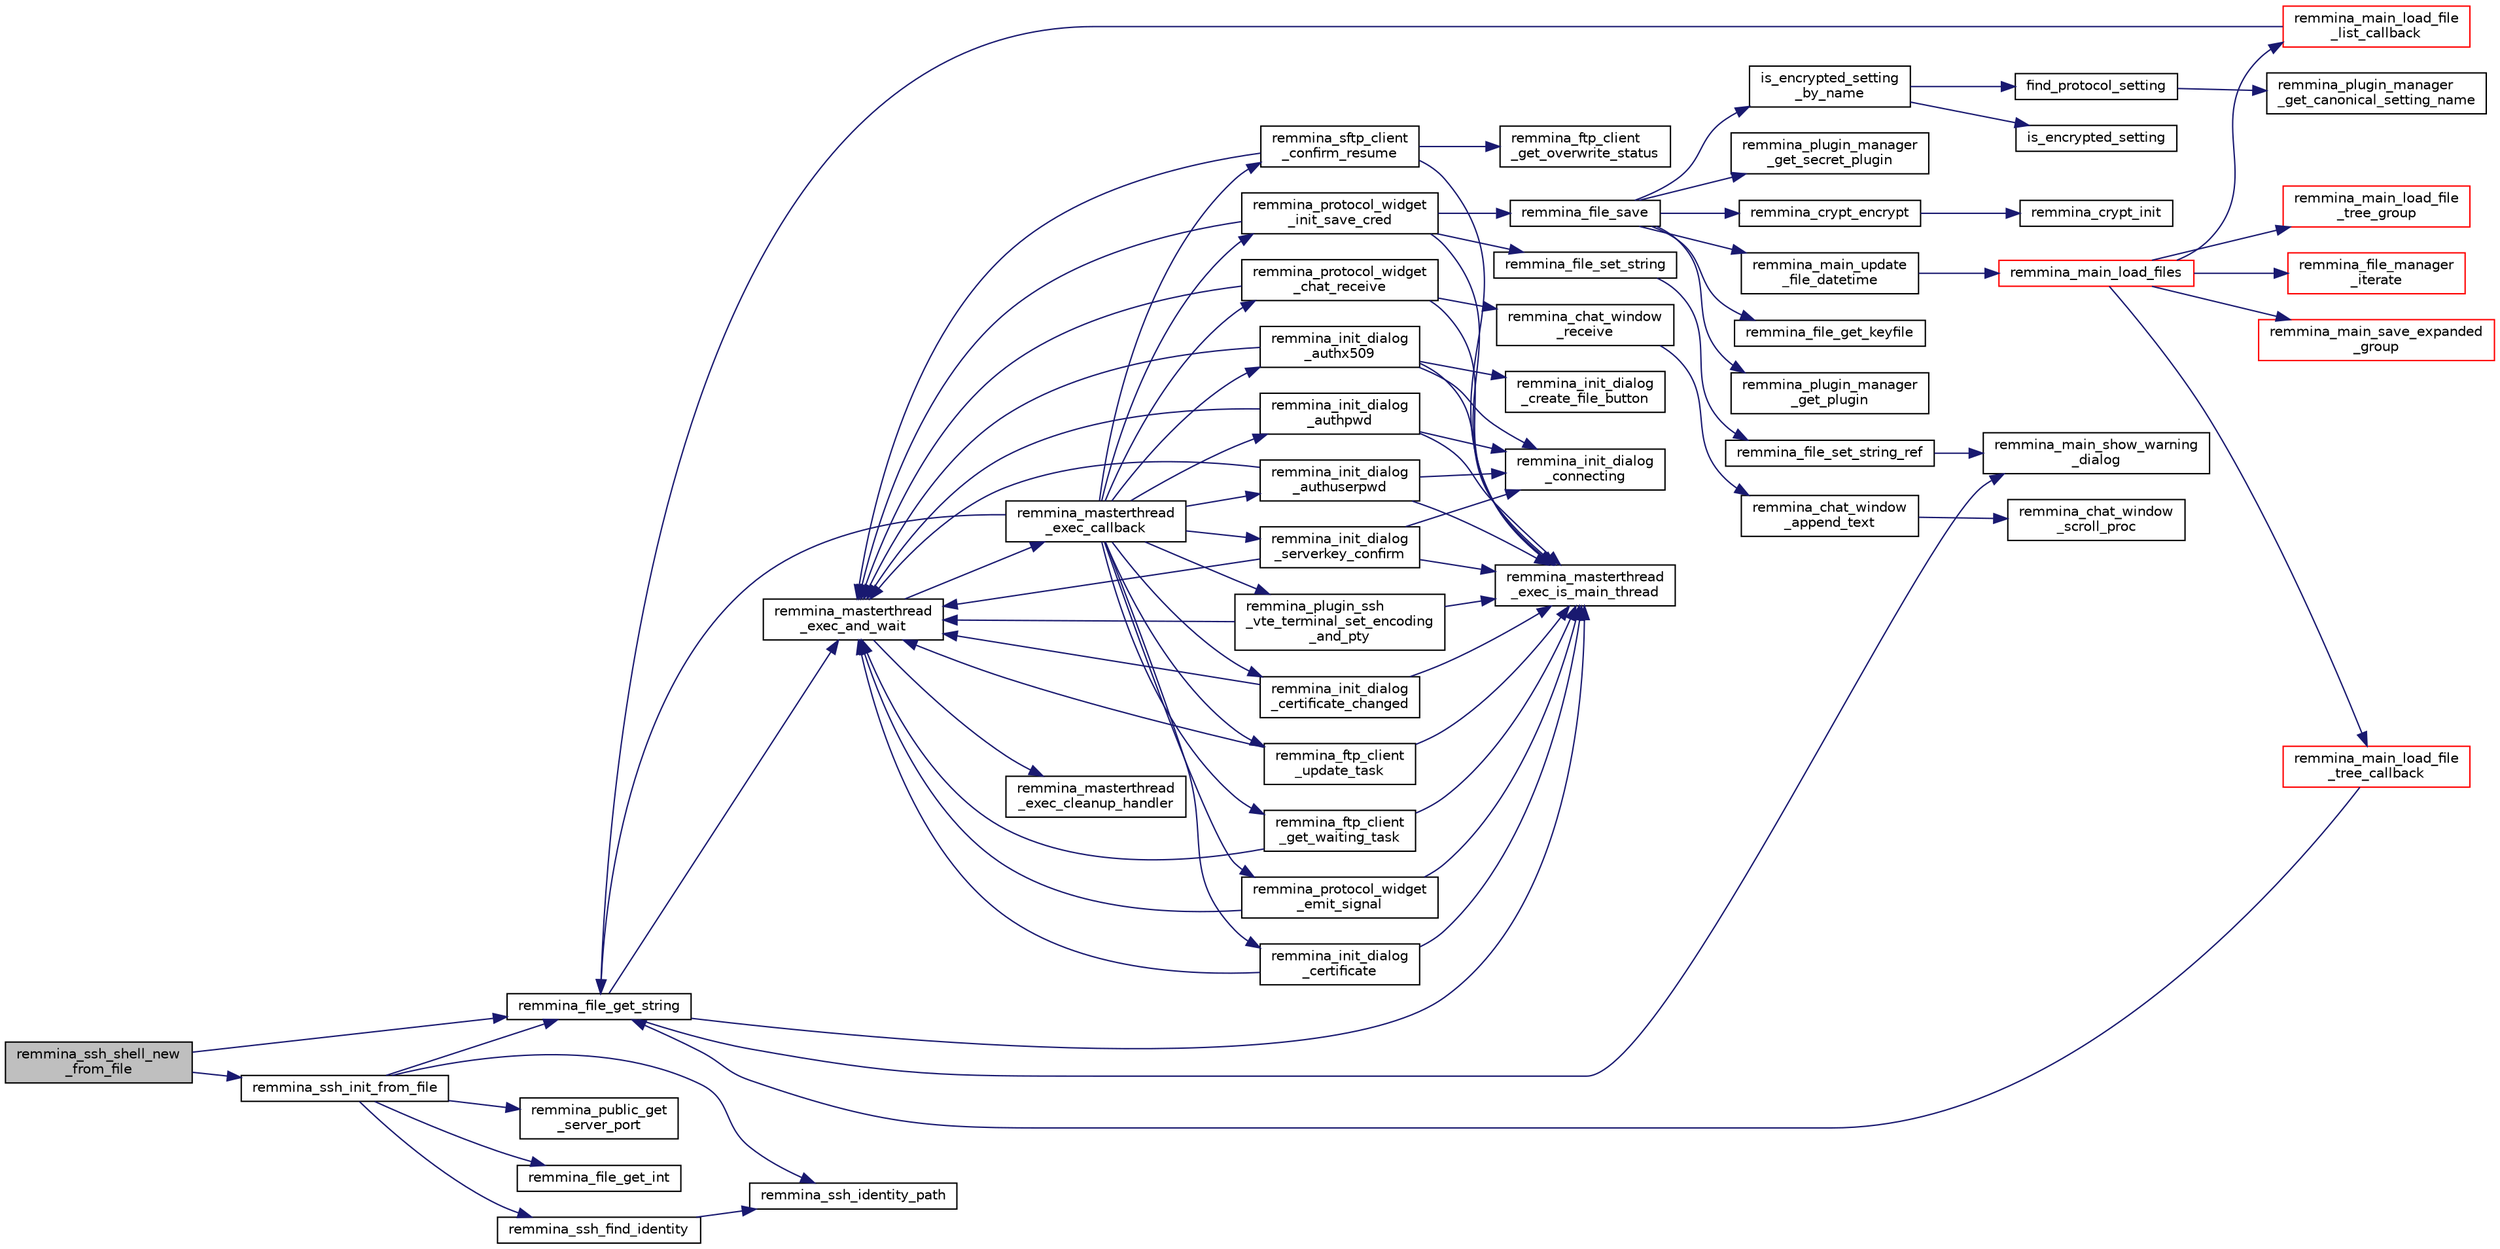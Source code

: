 digraph "remmina_ssh_shell_new_from_file"
{
  edge [fontname="Helvetica",fontsize="10",labelfontname="Helvetica",labelfontsize="10"];
  node [fontname="Helvetica",fontsize="10",shape=record];
  rankdir="LR";
  Node661 [label="remmina_ssh_shell_new\l_from_file",height=0.2,width=0.4,color="black", fillcolor="grey75", style="filled", fontcolor="black"];
  Node661 -> Node662 [color="midnightblue",fontsize="10",style="solid",fontname="Helvetica"];
  Node662 [label="remmina_ssh_init_from_file",height=0.2,width=0.4,color="black", fillcolor="white", style="filled",URL="$remmina__ssh_8c.html#a029fc6b0f826502181196254e8ba511a"];
  Node662 -> Node663 [color="midnightblue",fontsize="10",style="solid",fontname="Helvetica"];
  Node663 [label="remmina_file_get_string",height=0.2,width=0.4,color="black", fillcolor="white", style="filled",URL="$remmina__file_8c.html#a8eb1b213d9d08c6ad13683ce05f4355e"];
  Node663 -> Node664 [color="midnightblue",fontsize="10",style="solid",fontname="Helvetica"];
  Node664 [label="remmina_masterthread\l_exec_is_main_thread",height=0.2,width=0.4,color="black", fillcolor="white", style="filled",URL="$remmina__masterthread__exec_8c.html#a3a52e863a3a3da6da6bb5d36c13b7ff4"];
  Node663 -> Node665 [color="midnightblue",fontsize="10",style="solid",fontname="Helvetica"];
  Node665 [label="remmina_masterthread\l_exec_and_wait",height=0.2,width=0.4,color="black", fillcolor="white", style="filled",URL="$remmina__masterthread__exec_8c.html#a14628c2470cac50e87916a70ea05c97d"];
  Node665 -> Node666 [color="midnightblue",fontsize="10",style="solid",fontname="Helvetica"];
  Node666 [label="remmina_masterthread\l_exec_cleanup_handler",height=0.2,width=0.4,color="black", fillcolor="white", style="filled",URL="$remmina__masterthread__exec_8c.html#a94985f15fd0d27c037824ee90b0ecd3c"];
  Node665 -> Node667 [color="midnightblue",fontsize="10",style="solid",fontname="Helvetica"];
  Node667 [label="remmina_masterthread\l_exec_callback",height=0.2,width=0.4,color="black", fillcolor="white", style="filled",URL="$remmina__masterthread__exec_8c.html#ae5c4d736f1856249c255430e010a179f"];
  Node667 -> Node668 [color="midnightblue",fontsize="10",style="solid",fontname="Helvetica"];
  Node668 [label="remmina_protocol_widget\l_init_save_cred",height=0.2,width=0.4,color="black", fillcolor="white", style="filled",URL="$remmina__protocol__widget_8c.html#a7ac09ee83afa8a1a60cadf56b0ec83a6"];
  Node668 -> Node664 [color="midnightblue",fontsize="10",style="solid",fontname="Helvetica"];
  Node668 -> Node665 [color="midnightblue",fontsize="10",style="solid",fontname="Helvetica"];
  Node668 -> Node669 [color="midnightblue",fontsize="10",style="solid",fontname="Helvetica"];
  Node669 [label="remmina_file_set_string",height=0.2,width=0.4,color="black", fillcolor="white", style="filled",URL="$remmina__file_8c.html#a85ca1ca2d0bf9ef29e490c6f4527a954"];
  Node669 -> Node670 [color="midnightblue",fontsize="10",style="solid",fontname="Helvetica"];
  Node670 [label="remmina_file_set_string_ref",height=0.2,width=0.4,color="black", fillcolor="white", style="filled",URL="$remmina__file_8c.html#a74951c1067a1a5e1341f5e1c1206dec6"];
  Node670 -> Node671 [color="midnightblue",fontsize="10",style="solid",fontname="Helvetica"];
  Node671 [label="remmina_main_show_warning\l_dialog",height=0.2,width=0.4,color="black", fillcolor="white", style="filled",URL="$remmina__main_8c.html#ad99b9c0bf2fa8c166a8b4a09e06ffdf7"];
  Node668 -> Node672 [color="midnightblue",fontsize="10",style="solid",fontname="Helvetica"];
  Node672 [label="remmina_file_save",height=0.2,width=0.4,color="black", fillcolor="white", style="filled",URL="$remmina__file_8c.html#a8c893a5deec9bc446bd89cc9973416c7"];
  Node672 -> Node673 [color="midnightblue",fontsize="10",style="solid",fontname="Helvetica"];
  Node673 [label="remmina_file_get_keyfile",height=0.2,width=0.4,color="black", fillcolor="white", style="filled",URL="$remmina__file_8c.html#a89ec355adbf6e03ad16d7faf810af46f"];
  Node672 -> Node674 [color="midnightblue",fontsize="10",style="solid",fontname="Helvetica"];
  Node674 [label="remmina_plugin_manager\l_get_plugin",height=0.2,width=0.4,color="black", fillcolor="white", style="filled",URL="$remmina__plugin__manager_8c.html#a3872c8656a8a3d5147bcc603471c1932"];
  Node672 -> Node675 [color="midnightblue",fontsize="10",style="solid",fontname="Helvetica"];
  Node675 [label="remmina_plugin_manager\l_get_secret_plugin",height=0.2,width=0.4,color="black", fillcolor="white", style="filled",URL="$remmina__plugin__manager_8c.html#ad380a98f6624aa8c830015c8b428b7b4"];
  Node672 -> Node676 [color="midnightblue",fontsize="10",style="solid",fontname="Helvetica"];
  Node676 [label="is_encrypted_setting\l_by_name",height=0.2,width=0.4,color="black", fillcolor="white", style="filled",URL="$remmina__file_8c.html#a72580559fa04082418a993fec4c77281"];
  Node676 -> Node677 [color="midnightblue",fontsize="10",style="solid",fontname="Helvetica"];
  Node677 [label="find_protocol_setting",height=0.2,width=0.4,color="black", fillcolor="white", style="filled",URL="$remmina__file_8c.html#acc88ee6f5ba73bf9c3b05ab9368c952f"];
  Node677 -> Node678 [color="midnightblue",fontsize="10",style="solid",fontname="Helvetica"];
  Node678 [label="remmina_plugin_manager\l_get_canonical_setting_name",height=0.2,width=0.4,color="black", fillcolor="white", style="filled",URL="$remmina__plugin__manager_8c.html#af60b8edfa50563ae4c7593efc3deed55"];
  Node676 -> Node679 [color="midnightblue",fontsize="10",style="solid",fontname="Helvetica"];
  Node679 [label="is_encrypted_setting",height=0.2,width=0.4,color="black", fillcolor="white", style="filled",URL="$remmina__file_8c.html#a29920ae737817d3f6c673bacbbf11ca1"];
  Node672 -> Node680 [color="midnightblue",fontsize="10",style="solid",fontname="Helvetica"];
  Node680 [label="remmina_crypt_encrypt",height=0.2,width=0.4,color="black", fillcolor="white", style="filled",URL="$remmina__crypt_8c.html#aa02cf0fed3eb68d6a89815c3ba3bf7b1"];
  Node680 -> Node681 [color="midnightblue",fontsize="10",style="solid",fontname="Helvetica"];
  Node681 [label="remmina_crypt_init",height=0.2,width=0.4,color="black", fillcolor="white", style="filled",URL="$remmina__crypt_8c.html#ae097c169aefdd5d83a57fc1bde511171"];
  Node672 -> Node682 [color="midnightblue",fontsize="10",style="solid",fontname="Helvetica"];
  Node682 [label="remmina_main_update\l_file_datetime",height=0.2,width=0.4,color="black", fillcolor="white", style="filled",URL="$remmina__main_8c.html#a5ae0372dafe41f96a09097c07d1b270a"];
  Node682 -> Node683 [color="midnightblue",fontsize="10",style="solid",fontname="Helvetica"];
  Node683 [label="remmina_main_load_files",height=0.2,width=0.4,color="red", fillcolor="white", style="filled",URL="$remmina__main_8c.html#a3617295e74fa84edbd41dedc601402a7"];
  Node683 -> Node684 [color="midnightblue",fontsize="10",style="solid",fontname="Helvetica"];
  Node684 [label="remmina_main_save_expanded\l_group",height=0.2,width=0.4,color="red", fillcolor="white", style="filled",URL="$remmina__main_8c.html#ad8744dc59ba8072ffdf557b6c94e9f40"];
  Node683 -> Node689 [color="midnightblue",fontsize="10",style="solid",fontname="Helvetica"];
  Node689 [label="remmina_main_load_file\l_tree_group",height=0.2,width=0.4,color="red", fillcolor="white", style="filled",URL="$remmina__main_8c.html#aa46e6b815c241d32a476a29053dbf296"];
  Node683 -> Node700 [color="midnightblue",fontsize="10",style="solid",fontname="Helvetica"];
  Node700 [label="remmina_file_manager\l_iterate",height=0.2,width=0.4,color="red", fillcolor="white", style="filled",URL="$remmina__file__manager_8c.html#a55a717aafc046713380bd2c55f29165a"];
  Node683 -> Node701 [color="midnightblue",fontsize="10",style="solid",fontname="Helvetica"];
  Node701 [label="remmina_main_load_file\l_tree_callback",height=0.2,width=0.4,color="red", fillcolor="white", style="filled",URL="$remmina__main_8c.html#ae32574ebe06b1a24f135af9379e663b4"];
  Node701 -> Node663 [color="midnightblue",fontsize="10",style="solid",fontname="Helvetica"];
  Node683 -> Node707 [color="midnightblue",fontsize="10",style="solid",fontname="Helvetica"];
  Node707 [label="remmina_main_load_file\l_list_callback",height=0.2,width=0.4,color="red", fillcolor="white", style="filled",URL="$remmina__main_8c.html#a71f485dba1b11bf8cba129920767b5e6"];
  Node707 -> Node663 [color="midnightblue",fontsize="10",style="solid",fontname="Helvetica"];
  Node667 -> Node715 [color="midnightblue",fontsize="10",style="solid",fontname="Helvetica"];
  Node715 [label="remmina_protocol_widget\l_chat_receive",height=0.2,width=0.4,color="black", fillcolor="white", style="filled",URL="$remmina__protocol__widget_8c.html#ae2522242b3f39ee84ee8cf75170de0c0"];
  Node715 -> Node664 [color="midnightblue",fontsize="10",style="solid",fontname="Helvetica"];
  Node715 -> Node665 [color="midnightblue",fontsize="10",style="solid",fontname="Helvetica"];
  Node715 -> Node716 [color="midnightblue",fontsize="10",style="solid",fontname="Helvetica"];
  Node716 [label="remmina_chat_window\l_receive",height=0.2,width=0.4,color="black", fillcolor="white", style="filled",URL="$remmina__chat__window_8c.html#a45724aed5474dd741563ffbf89237022"];
  Node716 -> Node717 [color="midnightblue",fontsize="10",style="solid",fontname="Helvetica"];
  Node717 [label="remmina_chat_window\l_append_text",height=0.2,width=0.4,color="black", fillcolor="white", style="filled",URL="$remmina__chat__window_8c.html#adfffc86df4856aabe2593de07742985f"];
  Node717 -> Node718 [color="midnightblue",fontsize="10",style="solid",fontname="Helvetica"];
  Node718 [label="remmina_chat_window\l_scroll_proc",height=0.2,width=0.4,color="black", fillcolor="white", style="filled",URL="$remmina__chat__window_8c.html#a2a4bc3ded8ebf89c8f60d9b565fe2d70"];
  Node667 -> Node663 [color="midnightblue",fontsize="10",style="solid",fontname="Helvetica"];
  Node667 -> Node719 [color="midnightblue",fontsize="10",style="solid",fontname="Helvetica"];
  Node719 [label="remmina_init_dialog\l_serverkey_confirm",height=0.2,width=0.4,color="black", fillcolor="white", style="filled",URL="$remmina__init__dialog_8c.html#a11fba22fe5f7f85985e01b499a52e534"];
  Node719 -> Node664 [color="midnightblue",fontsize="10",style="solid",fontname="Helvetica"];
  Node719 -> Node665 [color="midnightblue",fontsize="10",style="solid",fontname="Helvetica"];
  Node719 -> Node720 [color="midnightblue",fontsize="10",style="solid",fontname="Helvetica"];
  Node720 [label="remmina_init_dialog\l_connecting",height=0.2,width=0.4,color="black", fillcolor="white", style="filled",URL="$remmina__init__dialog_8c.html#a7602c5b714e02a10506977dd983e7446"];
  Node667 -> Node721 [color="midnightblue",fontsize="10",style="solid",fontname="Helvetica"];
  Node721 [label="remmina_init_dialog\l_authpwd",height=0.2,width=0.4,color="black", fillcolor="white", style="filled",URL="$remmina__init__dialog_8c.html#a755fc90b41b65cd6106915ab501433fa"];
  Node721 -> Node664 [color="midnightblue",fontsize="10",style="solid",fontname="Helvetica"];
  Node721 -> Node665 [color="midnightblue",fontsize="10",style="solid",fontname="Helvetica"];
  Node721 -> Node720 [color="midnightblue",fontsize="10",style="solid",fontname="Helvetica"];
  Node667 -> Node722 [color="midnightblue",fontsize="10",style="solid",fontname="Helvetica"];
  Node722 [label="remmina_init_dialog\l_authuserpwd",height=0.2,width=0.4,color="black", fillcolor="white", style="filled",URL="$remmina__init__dialog_8c.html#ad941f2348cd1752fc9d58c263690726c"];
  Node722 -> Node664 [color="midnightblue",fontsize="10",style="solid",fontname="Helvetica"];
  Node722 -> Node665 [color="midnightblue",fontsize="10",style="solid",fontname="Helvetica"];
  Node722 -> Node720 [color="midnightblue",fontsize="10",style="solid",fontname="Helvetica"];
  Node667 -> Node723 [color="midnightblue",fontsize="10",style="solid",fontname="Helvetica"];
  Node723 [label="remmina_init_dialog\l_certificate",height=0.2,width=0.4,color="black", fillcolor="white", style="filled",URL="$remmina__init__dialog_8c.html#abd47233840e1eefc1d511bc4e153b98b"];
  Node723 -> Node664 [color="midnightblue",fontsize="10",style="solid",fontname="Helvetica"];
  Node723 -> Node665 [color="midnightblue",fontsize="10",style="solid",fontname="Helvetica"];
  Node667 -> Node724 [color="midnightblue",fontsize="10",style="solid",fontname="Helvetica"];
  Node724 [label="remmina_init_dialog\l_certificate_changed",height=0.2,width=0.4,color="black", fillcolor="white", style="filled",URL="$remmina__init__dialog_8c.html#a07e0824fe19e8169d076878aca502fc8"];
  Node724 -> Node664 [color="midnightblue",fontsize="10",style="solid",fontname="Helvetica"];
  Node724 -> Node665 [color="midnightblue",fontsize="10",style="solid",fontname="Helvetica"];
  Node667 -> Node725 [color="midnightblue",fontsize="10",style="solid",fontname="Helvetica"];
  Node725 [label="remmina_init_dialog\l_authx509",height=0.2,width=0.4,color="black", fillcolor="white", style="filled",URL="$remmina__init__dialog_8c.html#a022dc4f1c87b00dac294837358394ddf"];
  Node725 -> Node664 [color="midnightblue",fontsize="10",style="solid",fontname="Helvetica"];
  Node725 -> Node665 [color="midnightblue",fontsize="10",style="solid",fontname="Helvetica"];
  Node725 -> Node726 [color="midnightblue",fontsize="10",style="solid",fontname="Helvetica"];
  Node726 [label="remmina_init_dialog\l_create_file_button",height=0.2,width=0.4,color="black", fillcolor="white", style="filled",URL="$remmina__init__dialog_8c.html#ad583daf796f4a3c43dbcce49ebcf240f"];
  Node725 -> Node720 [color="midnightblue",fontsize="10",style="solid",fontname="Helvetica"];
  Node667 -> Node727 [color="midnightblue",fontsize="10",style="solid",fontname="Helvetica"];
  Node727 [label="remmina_ftp_client\l_update_task",height=0.2,width=0.4,color="black", fillcolor="white", style="filled",URL="$remmina__ftp__client_8c.html#ad96358f40ab056c91f796ddda886a1dd"];
  Node727 -> Node664 [color="midnightblue",fontsize="10",style="solid",fontname="Helvetica"];
  Node727 -> Node665 [color="midnightblue",fontsize="10",style="solid",fontname="Helvetica"];
  Node667 -> Node728 [color="midnightblue",fontsize="10",style="solid",fontname="Helvetica"];
  Node728 [label="remmina_ftp_client\l_get_waiting_task",height=0.2,width=0.4,color="black", fillcolor="white", style="filled",URL="$remmina__ftp__client_8c.html#a33e4993b60c36eae89a6a0a943d28141"];
  Node728 -> Node664 [color="midnightblue",fontsize="10",style="solid",fontname="Helvetica"];
  Node728 -> Node665 [color="midnightblue",fontsize="10",style="solid",fontname="Helvetica"];
  Node667 -> Node729 [color="midnightblue",fontsize="10",style="solid",fontname="Helvetica"];
  Node729 [label="remmina_protocol_widget\l_emit_signal",height=0.2,width=0.4,color="black", fillcolor="white", style="filled",URL="$remmina__protocol__widget_8c.html#ac3e5a7f14aef4adb2e57d35e9c180b3b"];
  Node729 -> Node664 [color="midnightblue",fontsize="10",style="solid",fontname="Helvetica"];
  Node729 -> Node665 [color="midnightblue",fontsize="10",style="solid",fontname="Helvetica"];
  Node667 -> Node730 [color="midnightblue",fontsize="10",style="solid",fontname="Helvetica"];
  Node730 [label="remmina_sftp_client\l_confirm_resume",height=0.2,width=0.4,color="black", fillcolor="white", style="filled",URL="$remmina__sftp__client_8c.html#a138904893cb9c7f6535b8dfc7ba17e33"];
  Node730 -> Node731 [color="midnightblue",fontsize="10",style="solid",fontname="Helvetica"];
  Node731 [label="remmina_ftp_client\l_get_overwrite_status",height=0.2,width=0.4,color="black", fillcolor="white", style="filled",URL="$remmina__ftp__client_8c.html#a20d0575c04eb24553aeba7d0316e7a2e"];
  Node730 -> Node664 [color="midnightblue",fontsize="10",style="solid",fontname="Helvetica"];
  Node730 -> Node665 [color="midnightblue",fontsize="10",style="solid",fontname="Helvetica"];
  Node667 -> Node732 [color="midnightblue",fontsize="10",style="solid",fontname="Helvetica"];
  Node732 [label="remmina_plugin_ssh\l_vte_terminal_set_encoding\l_and_pty",height=0.2,width=0.4,color="black", fillcolor="white", style="filled",URL="$remmina__ssh__plugin_8c.html#adc8e3776e67abca9ab913bc33172e4ce"];
  Node732 -> Node664 [color="midnightblue",fontsize="10",style="solid",fontname="Helvetica"];
  Node732 -> Node665 [color="midnightblue",fontsize="10",style="solid",fontname="Helvetica"];
  Node663 -> Node671 [color="midnightblue",fontsize="10",style="solid",fontname="Helvetica"];
  Node662 -> Node733 [color="midnightblue",fontsize="10",style="solid",fontname="Helvetica"];
  Node733 [label="remmina_public_get\l_server_port",height=0.2,width=0.4,color="black", fillcolor="white", style="filled",URL="$remmina__public_8c.html#adc8b77823386e00e610527d6b0b61149"];
  Node662 -> Node705 [color="midnightblue",fontsize="10",style="solid",fontname="Helvetica"];
  Node705 [label="remmina_file_get_int",height=0.2,width=0.4,color="black", fillcolor="white", style="filled",URL="$remmina__file_8c.html#a4884356c195dcfb4ceacf641a1e74e66"];
  Node662 -> Node734 [color="midnightblue",fontsize="10",style="solid",fontname="Helvetica"];
  Node734 [label="remmina_ssh_find_identity",height=0.2,width=0.4,color="black", fillcolor="white", style="filled",URL="$remmina__ssh_8c.html#ab6d8bdad543b3caead2b2b0339484798"];
  Node734 -> Node735 [color="midnightblue",fontsize="10",style="solid",fontname="Helvetica"];
  Node735 [label="remmina_ssh_identity_path",height=0.2,width=0.4,color="black", fillcolor="white", style="filled",URL="$remmina__ssh_8c.html#a72a58e416c4eeb9d17eaf76360ebee42"];
  Node662 -> Node735 [color="midnightblue",fontsize="10",style="solid",fontname="Helvetica"];
  Node661 -> Node663 [color="midnightblue",fontsize="10",style="solid",fontname="Helvetica"];
}

